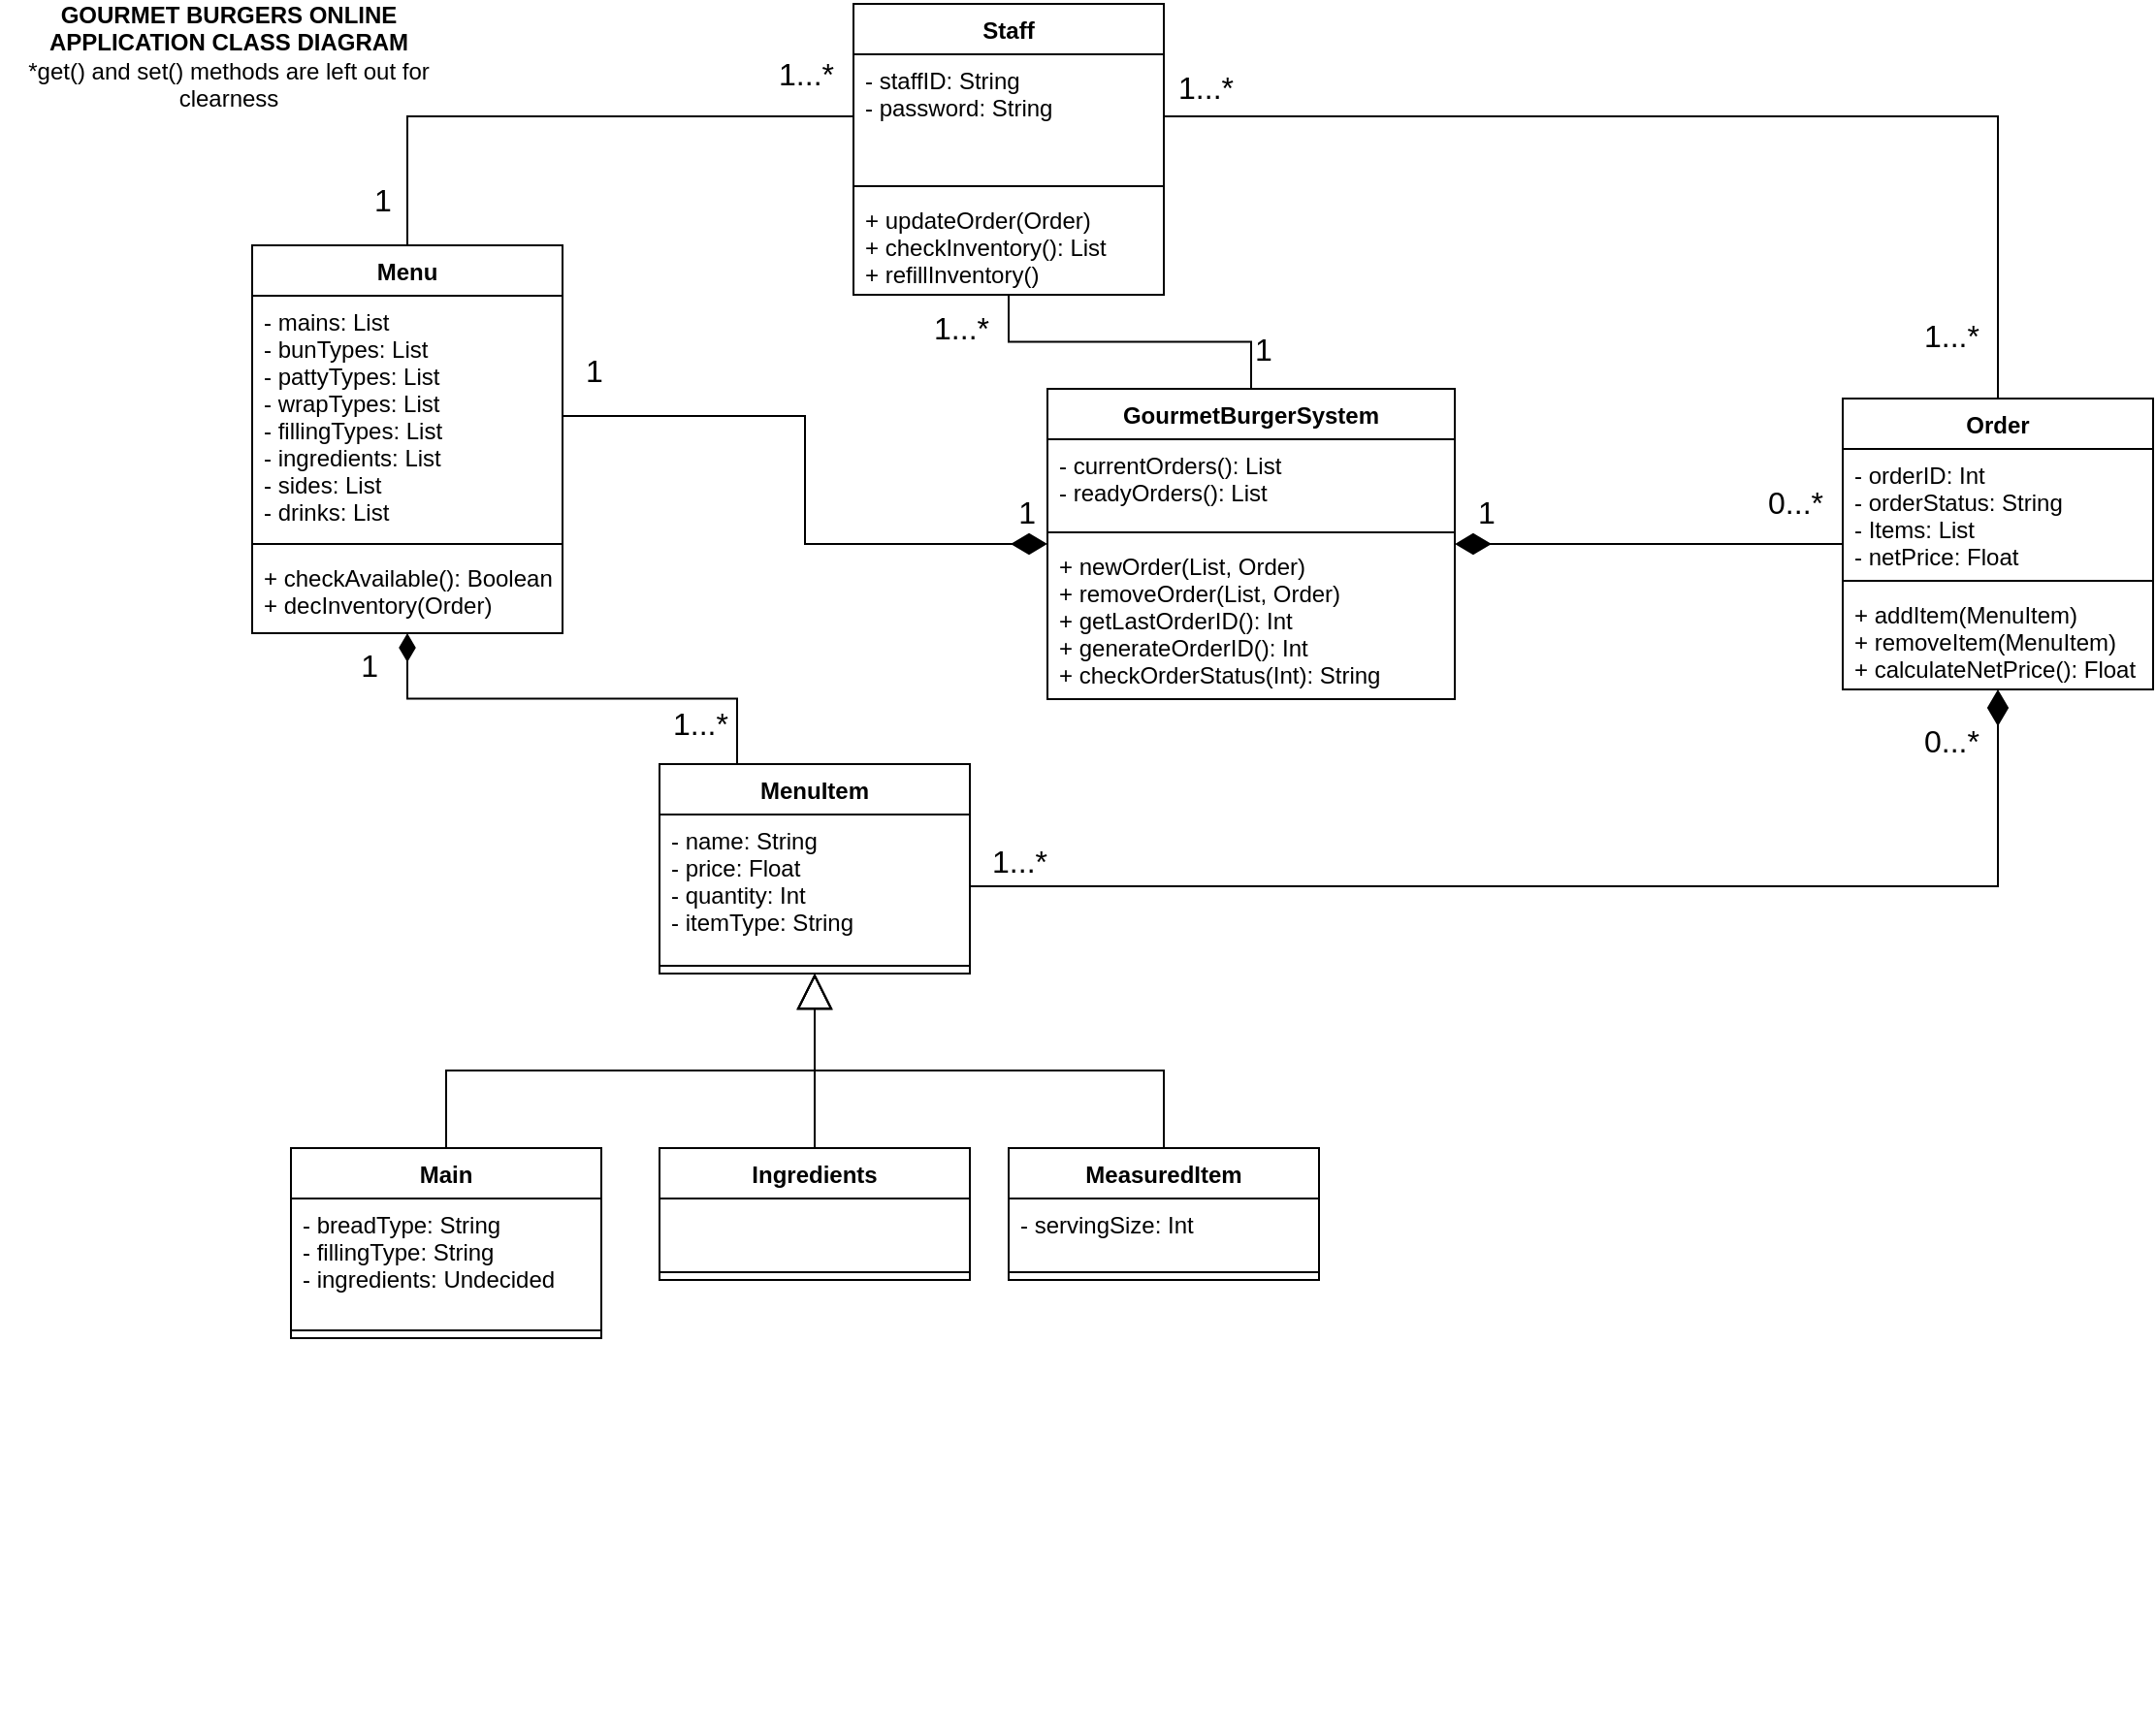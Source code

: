 <mxfile version="10.5.9" type="device"><diagram id="sMHqVmS_ihXNLHZy0iHI" name="GourmetBurgersClassDiagram"><mxGraphModel dx="1154" dy="749" grid="1" gridSize="10" guides="1" tooltips="1" connect="1" arrows="1" fold="1" page="1" pageScale="1" pageWidth="1169" pageHeight="827" math="0" shadow="0"><root><mxCell id="0"/><mxCell id="1" parent="0"/><mxCell id="6xyx2S-svhOi8dPvi-K7-39" value="Order" style="swimlane;fontStyle=1;align=center;verticalAlign=top;childLayout=stackLayout;horizontal=1;startSize=26;horizontalStack=0;resizeParent=1;resizeParentMax=0;resizeLast=0;collapsible=1;marginBottom=0;" parent="1" vertex="1"><mxGeometry x="950" y="221.5" width="160" height="150" as="geometry"><mxRectangle x="810" y="415" width="60" height="26" as="alternateBounds"/></mxGeometry></mxCell><mxCell id="6xyx2S-svhOi8dPvi-K7-40" value="- orderID: Int&#10;- orderStatus: String&#10;- Items: List &#10;- netPrice: Float&#10;" style="text;strokeColor=none;fillColor=none;align=left;verticalAlign=top;spacingLeft=4;spacingRight=4;overflow=hidden;rotatable=0;points=[[0,0.5],[1,0.5]];portConstraint=eastwest;" parent="6xyx2S-svhOi8dPvi-K7-39" vertex="1"><mxGeometry y="26" width="160" height="64" as="geometry"/></mxCell><mxCell id="6xyx2S-svhOi8dPvi-K7-41" value="" style="line;strokeWidth=1;fillColor=none;align=left;verticalAlign=middle;spacingTop=-1;spacingLeft=3;spacingRight=3;rotatable=0;labelPosition=right;points=[];portConstraint=eastwest;" parent="6xyx2S-svhOi8dPvi-K7-39" vertex="1"><mxGeometry y="90" width="160" height="8" as="geometry"/></mxCell><mxCell id="6xyx2S-svhOi8dPvi-K7-42" value="+ addItem(MenuItem)&#10;+ removeItem(MenuItem)&#10;+ calculateNetPrice(): Float&#10;" style="text;strokeColor=none;fillColor=none;align=left;verticalAlign=top;spacingLeft=4;spacingRight=4;overflow=hidden;rotatable=0;points=[[0,0.5],[1,0.5]];portConstraint=eastwest;" parent="6xyx2S-svhOi8dPvi-K7-39" vertex="1"><mxGeometry y="98" width="160" height="52" as="geometry"/></mxCell><mxCell id="6xyx2S-svhOi8dPvi-K7-48" value="GourmetBurgerSystem" style="swimlane;fontStyle=1;align=center;verticalAlign=top;childLayout=stackLayout;horizontal=1;startSize=26;horizontalStack=0;resizeParent=1;resizeParentMax=0;resizeLast=0;collapsible=1;marginBottom=0;" parent="1" vertex="1"><mxGeometry x="540" y="216.5" width="210" height="160" as="geometry"><mxRectangle x="720" y="63" width="160" height="26" as="alternateBounds"/></mxGeometry></mxCell><mxCell id="6xyx2S-svhOi8dPvi-K7-49" value="- currentOrders(): List&#10;- readyOrders(): List&#10;&#10;" style="text;strokeColor=none;fillColor=none;align=left;verticalAlign=top;spacingLeft=4;spacingRight=4;overflow=hidden;rotatable=0;points=[[0,0.5],[1,0.5]];portConstraint=eastwest;" parent="6xyx2S-svhOi8dPvi-K7-48" vertex="1"><mxGeometry y="26" width="210" height="44" as="geometry"/></mxCell><mxCell id="6xyx2S-svhOi8dPvi-K7-50" value="" style="line;strokeWidth=1;fillColor=none;align=left;verticalAlign=middle;spacingTop=-1;spacingLeft=3;spacingRight=3;rotatable=0;labelPosition=right;points=[];portConstraint=eastwest;" parent="6xyx2S-svhOi8dPvi-K7-48" vertex="1"><mxGeometry y="70" width="210" height="8" as="geometry"/></mxCell><mxCell id="6xyx2S-svhOi8dPvi-K7-51" value="+ newOrder(List, Order)&#10;+ removeOrder(List, Order)  &#10;+ getLastOrderID(): Int&#10;+ generateOrderID(): Int&#10;+ checkOrderStatus(Int): String&#10;" style="text;strokeColor=none;fillColor=none;align=left;verticalAlign=top;spacingLeft=4;spacingRight=4;overflow=hidden;rotatable=0;points=[[0,0.5],[1,0.5]];portConstraint=eastwest;" parent="6xyx2S-svhOi8dPvi-K7-48" vertex="1"><mxGeometry y="78" width="210" height="82" as="geometry"/></mxCell><mxCell id="6xyx2S-svhOi8dPvi-K7-62" value="Staff" style="swimlane;fontStyle=1;align=center;verticalAlign=top;childLayout=stackLayout;horizontal=1;startSize=26;horizontalStack=0;resizeParent=1;resizeParentMax=0;resizeLast=0;collapsible=1;marginBottom=0;" parent="1" vertex="1"><mxGeometry x="440" y="18" width="160" height="150" as="geometry"><mxRectangle x="840" y="122" width="60" height="26" as="alternateBounds"/></mxGeometry></mxCell><mxCell id="6xyx2S-svhOi8dPvi-K7-63" value="- staffID: String&#10;- password: String&#10;" style="text;strokeColor=none;fillColor=none;align=left;verticalAlign=top;spacingLeft=4;spacingRight=4;overflow=hidden;rotatable=0;points=[[0,0.5],[1,0.5]];portConstraint=eastwest;" parent="6xyx2S-svhOi8dPvi-K7-62" vertex="1"><mxGeometry y="26" width="160" height="64" as="geometry"/></mxCell><mxCell id="6xyx2S-svhOi8dPvi-K7-64" value="" style="line;strokeWidth=1;fillColor=none;align=left;verticalAlign=middle;spacingTop=-1;spacingLeft=3;spacingRight=3;rotatable=0;labelPosition=right;points=[];portConstraint=eastwest;" parent="6xyx2S-svhOi8dPvi-K7-62" vertex="1"><mxGeometry y="90" width="160" height="8" as="geometry"/></mxCell><mxCell id="6xyx2S-svhOi8dPvi-K7-65" value="+ updateOrder(Order)&#10;+ checkInventory(): List&#10;+ refillInventory()" style="text;strokeColor=none;fillColor=none;align=left;verticalAlign=top;spacingLeft=4;spacingRight=4;overflow=hidden;rotatable=0;points=[[0,0.5],[1,0.5]];portConstraint=eastwest;" parent="6xyx2S-svhOi8dPvi-K7-62" vertex="1"><mxGeometry y="98" width="160" height="52" as="geometry"/></mxCell><mxCell id="6xyx2S-svhOi8dPvi-K7-113" value="&lt;b&gt;GOURMET BURGERS ONLINE APPLICATION CLASS DIAGRAM&lt;br&gt;&lt;/b&gt;*get() and set() methods are left out for clearness&lt;br&gt;" style="text;html=1;strokeColor=none;fillColor=none;align=center;verticalAlign=middle;whiteSpace=wrap;rounded=0;" parent="1" vertex="1"><mxGeometry y="35" width="236" height="20" as="geometry"/></mxCell><mxCell id="6xyx2S-svhOi8dPvi-K7-1" value="MenuItem" style="swimlane;fontStyle=1;align=center;verticalAlign=top;childLayout=stackLayout;horizontal=1;startSize=26;horizontalStack=0;resizeParent=1;resizeParentMax=0;resizeLast=0;collapsible=1;marginBottom=0;" parent="1" vertex="1"><mxGeometry x="340" y="410" width="160" height="108" as="geometry"><mxRectangle x="118" y="302" width="90" height="26" as="alternateBounds"/></mxGeometry></mxCell><mxCell id="6xyx2S-svhOi8dPvi-K7-2" value="- name: String&#10;- price: Float&#10;- quantity: Int&#10;- itemType: String&#10;" style="text;strokeColor=none;fillColor=none;align=left;verticalAlign=top;spacingLeft=4;spacingRight=4;overflow=hidden;rotatable=0;points=[[0,0.5],[1,0.5]];portConstraint=eastwest;" parent="6xyx2S-svhOi8dPvi-K7-1" vertex="1"><mxGeometry y="26" width="160" height="74" as="geometry"/></mxCell><mxCell id="6xyx2S-svhOi8dPvi-K7-3" value="" style="line;strokeWidth=1;fillColor=none;align=left;verticalAlign=middle;spacingTop=-1;spacingLeft=3;spacingRight=3;rotatable=0;labelPosition=right;points=[];portConstraint=eastwest;" parent="6xyx2S-svhOi8dPvi-K7-1" vertex="1"><mxGeometry y="100" width="160" height="8" as="geometry"/></mxCell><mxCell id="Rp3ECZAvoWAGJYIvScvn-11" value="" style="endArrow=diamondThin;html=1;endSize=16;startArrow=none;startSize=16;startFill=0;edgeStyle=orthogonalEdgeStyle;strokeWidth=1;rounded=0;endFill=1;exitX=1;exitY=0.5;exitDx=0;exitDy=0;" parent="1" source="S0i_o-i3XT-OXyGcGNCF-2" target="6xyx2S-svhOi8dPvi-K7-48" edge="1"><mxGeometry relative="1" as="geometry"><mxPoint x="330" y="230" as="sourcePoint"/><mxPoint x="440" y="336.5" as="targetPoint"/></mxGeometry></mxCell><mxCell id="Rp3ECZAvoWAGJYIvScvn-12" value="1" style="resizable=0;html=1;align=left;verticalAlign=top;labelBackgroundColor=#ffffff;fontSize=16;" parent="Rp3ECZAvoWAGJYIvScvn-11" connectable="0" vertex="1"><mxGeometry x="-1" relative="1" as="geometry"><mxPoint x="10" y="-40" as="offset"/></mxGeometry></mxCell><mxCell id="Rp3ECZAvoWAGJYIvScvn-13" value="1" style="resizable=0;html=1;align=right;verticalAlign=top;labelBackgroundColor=#ffffff;fontSize=16;" parent="Rp3ECZAvoWAGJYIvScvn-11" connectable="0" vertex="1"><mxGeometry x="1" relative="1" as="geometry"><mxPoint x="-6" y="-32.5" as="offset"/></mxGeometry></mxCell><mxCell id="S0i_o-i3XT-OXyGcGNCF-1" value="Menu" style="swimlane;fontStyle=1;align=center;verticalAlign=top;childLayout=stackLayout;horizontal=1;startSize=26;horizontalStack=0;resizeParent=1;resizeParentMax=0;resizeLast=0;collapsible=1;marginBottom=0;" parent="1" vertex="1"><mxGeometry x="130" y="142.5" width="160" height="200" as="geometry"><mxRectangle x="118" y="302" width="90" height="26" as="alternateBounds"/></mxGeometry></mxCell><mxCell id="S0i_o-i3XT-OXyGcGNCF-2" value="- mains: List&#10;- bunTypes: List&#10;- pattyTypes: List&#10;- wrapTypes: List&#10;- fillingTypes: List&#10;- ingredients: List&#10;- sides: List&#10;- drinks: List&#10;&#10;" style="text;strokeColor=none;fillColor=none;align=left;verticalAlign=top;spacingLeft=4;spacingRight=4;overflow=hidden;rotatable=0;points=[[0,0.5],[1,0.5]];portConstraint=eastwest;" parent="S0i_o-i3XT-OXyGcGNCF-1" vertex="1"><mxGeometry y="26" width="160" height="124" as="geometry"/></mxCell><mxCell id="S0i_o-i3XT-OXyGcGNCF-3" value="" style="line;strokeWidth=1;fillColor=none;align=left;verticalAlign=middle;spacingTop=-1;spacingLeft=3;spacingRight=3;rotatable=0;labelPosition=right;points=[];portConstraint=eastwest;" parent="S0i_o-i3XT-OXyGcGNCF-1" vertex="1"><mxGeometry y="150" width="160" height="8" as="geometry"/></mxCell><mxCell id="S0i_o-i3XT-OXyGcGNCF-4" value="+ checkAvailable(): Boolean&#10;+ decInventory(Order)&#10;" style="text;strokeColor=none;fillColor=none;align=left;verticalAlign=top;spacingLeft=4;spacingRight=4;overflow=hidden;rotatable=0;points=[[0,0.5],[1,0.5]];portConstraint=eastwest;" parent="S0i_o-i3XT-OXyGcGNCF-1" vertex="1"><mxGeometry y="158" width="160" height="42" as="geometry"/></mxCell><mxCell id="Rp3ECZAvoWAGJYIvScvn-26" value="" style="endArrow=none;html=1;endSize=12;startArrow=none;startSize=14;startFill=0;edgeStyle=orthogonalEdgeStyle;strokeWidth=1;rounded=0;endFill=0;exitX=0.5;exitY=0;exitDx=0;exitDy=0;" parent="1" source="S0i_o-i3XT-OXyGcGNCF-1" target="6xyx2S-svhOi8dPvi-K7-63" edge="1"><mxGeometry relative="1" as="geometry"><mxPoint x="280.029" y="307" as="sourcePoint"/><mxPoint x="434.5" y="402.529" as="targetPoint"/></mxGeometry></mxCell><mxCell id="Rp3ECZAvoWAGJYIvScvn-27" value="1" style="resizable=0;html=1;align=left;verticalAlign=top;labelBackgroundColor=#ffffff;fontSize=16;" parent="Rp3ECZAvoWAGJYIvScvn-26" connectable="0" vertex="1"><mxGeometry x="-1" relative="1" as="geometry"><mxPoint x="-19.5" y="-39.5" as="offset"/></mxGeometry></mxCell><mxCell id="Rp3ECZAvoWAGJYIvScvn-28" value="1...*" style="resizable=0;html=1;align=right;verticalAlign=top;labelBackgroundColor=#ffffff;fontSize=16;" parent="Rp3ECZAvoWAGJYIvScvn-26" connectable="0" vertex="1"><mxGeometry x="1" relative="1" as="geometry"><mxPoint x="-10" y="-38" as="offset"/></mxGeometry></mxCell><mxCell id="Rp3ECZAvoWAGJYIvScvn-32" value="" style="endArrow=diamondThin;html=1;endSize=12;startArrow=none;startSize=16;startFill=0;edgeStyle=orthogonalEdgeStyle;strokeWidth=1;rounded=0;endFill=1;exitX=0.25;exitY=0;exitDx=0;exitDy=0;" parent="1" source="6xyx2S-svhOi8dPvi-K7-1" target="S0i_o-i3XT-OXyGcGNCF-1" edge="1"><mxGeometry relative="1" as="geometry"><mxPoint x="80" y="650" as="sourcePoint"/><mxPoint x="200" y="234.235" as="targetPoint"/></mxGeometry></mxCell><mxCell id="Rp3ECZAvoWAGJYIvScvn-33" value="1...*" style="resizable=0;html=1;align=left;verticalAlign=top;labelBackgroundColor=#ffffff;fontSize=16;" parent="Rp3ECZAvoWAGJYIvScvn-32" connectable="0" vertex="1"><mxGeometry x="-1" relative="1" as="geometry"><mxPoint x="-35" y="-37" as="offset"/></mxGeometry></mxCell><mxCell id="Rp3ECZAvoWAGJYIvScvn-34" value="1" style="resizable=0;html=1;align=right;verticalAlign=top;labelBackgroundColor=#ffffff;fontSize=16;" parent="Rp3ECZAvoWAGJYIvScvn-32" connectable="0" vertex="1"><mxGeometry x="1" relative="1" as="geometry"><mxPoint x="-15" y="0.5" as="offset"/></mxGeometry></mxCell><mxCell id="Rp3ECZAvoWAGJYIvScvn-37" value="" style="endArrow=none;html=1;endSize=16;startArrow=diamondThin;startSize=16;startFill=1;edgeStyle=orthogonalEdgeStyle;strokeWidth=1;rounded=0;endFill=0;entryX=1;entryY=0.5;entryDx=0;entryDy=0;" parent="1" source="6xyx2S-svhOi8dPvi-K7-39" target="6xyx2S-svhOi8dPvi-K7-2" edge="1"><mxGeometry relative="1" as="geometry"><mxPoint x="380.235" y="696.588" as="sourcePoint"/><mxPoint x="429.647" y="570.0" as="targetPoint"/></mxGeometry></mxCell><mxCell id="Rp3ECZAvoWAGJYIvScvn-38" value="0...*" style="resizable=0;html=1;align=left;verticalAlign=top;labelBackgroundColor=#ffffff;fontSize=16;" parent="Rp3ECZAvoWAGJYIvScvn-37" connectable="0" vertex="1"><mxGeometry x="-1" relative="1" as="geometry"><mxPoint x="-40" y="10" as="offset"/></mxGeometry></mxCell><mxCell id="Rp3ECZAvoWAGJYIvScvn-39" value="1...*" style="resizable=0;html=1;align=right;verticalAlign=top;labelBackgroundColor=#ffffff;fontSize=16;" parent="Rp3ECZAvoWAGJYIvScvn-37" connectable="0" vertex="1"><mxGeometry x="1" relative="1" as="geometry"><mxPoint x="40" y="-29" as="offset"/></mxGeometry></mxCell><mxCell id="Rp3ECZAvoWAGJYIvScvn-40" value="" style="endArrow=none;html=1;endSize=12;startArrow=diamondThin;startSize=16;startFill=1;edgeStyle=orthogonalEdgeStyle;strokeWidth=1;rounded=0;endFill=0;" parent="1" source="6xyx2S-svhOi8dPvi-K7-48" target="6xyx2S-svhOi8dPvi-K7-39" edge="1"><mxGeometry relative="1" as="geometry"><mxPoint x="380.235" y="696.588" as="sourcePoint"/><mxPoint x="429.647" y="570.0" as="targetPoint"/></mxGeometry></mxCell><mxCell id="Rp3ECZAvoWAGJYIvScvn-41" value="1" style="resizable=0;html=1;align=left;verticalAlign=top;labelBackgroundColor=#ffffff;fontSize=16;" parent="Rp3ECZAvoWAGJYIvScvn-40" connectable="0" vertex="1"><mxGeometry x="-1" relative="1" as="geometry"><mxPoint x="10" y="-32.5" as="offset"/></mxGeometry></mxCell><mxCell id="Rp3ECZAvoWAGJYIvScvn-42" value="0...*" style="resizable=0;html=1;align=right;verticalAlign=top;labelBackgroundColor=#ffffff;fontSize=16;" parent="Rp3ECZAvoWAGJYIvScvn-40" connectable="0" vertex="1"><mxGeometry x="1" relative="1" as="geometry"><mxPoint x="-9.5" y="-38" as="offset"/></mxGeometry></mxCell><mxCell id="Rp3ECZAvoWAGJYIvScvn-44" value="" style="endArrow=none;html=1;endSize=12;startArrow=none;startSize=14;startFill=0;edgeStyle=orthogonalEdgeStyle;strokeWidth=1;rounded=0;endFill=0;entryX=1;entryY=0.5;entryDx=0;entryDy=0;" parent="1" source="6xyx2S-svhOi8dPvi-K7-39" target="6xyx2S-svhOi8dPvi-K7-63" edge="1"><mxGeometry relative="1" as="geometry"><mxPoint x="840" y="258.5" as="sourcePoint"/><mxPoint x="640" y="76" as="targetPoint"/></mxGeometry></mxCell><mxCell id="Rp3ECZAvoWAGJYIvScvn-45" value="1...*" style="resizable=0;html=1;align=left;verticalAlign=top;labelBackgroundColor=#ffffff;fontSize=16;" parent="Rp3ECZAvoWAGJYIvScvn-44" connectable="0" vertex="1"><mxGeometry x="-1" relative="1" as="geometry"><mxPoint x="-40" y="-48.5" as="offset"/></mxGeometry></mxCell><mxCell id="Rp3ECZAvoWAGJYIvScvn-46" value="1...*" style="resizable=0;html=1;align=right;verticalAlign=top;labelBackgroundColor=#ffffff;fontSize=16;" parent="Rp3ECZAvoWAGJYIvScvn-44" connectable="0" vertex="1"><mxGeometry x="1" relative="1" as="geometry"><mxPoint x="36.5" y="-31" as="offset"/></mxGeometry></mxCell><mxCell id="Rp3ECZAvoWAGJYIvScvn-50" value="" style="endArrow=none;html=1;endSize=12;startArrow=none;startSize=14;startFill=0;strokeWidth=1;rounded=0;endFill=0;exitX=0.5;exitY=0;exitDx=0;exitDy=0;edgeStyle=orthogonalEdgeStyle;" parent="1" source="6xyx2S-svhOi8dPvi-K7-48" target="6xyx2S-svhOi8dPvi-K7-62" edge="1"><mxGeometry relative="1" as="geometry"><mxPoint x="707.294" y="226" as="sourcePoint"/><mxPoint x="660" y="100" as="targetPoint"/></mxGeometry></mxCell><mxCell id="Rp3ECZAvoWAGJYIvScvn-51" value="1" style="resizable=0;html=1;align=left;verticalAlign=top;labelBackgroundColor=#ffffff;fontSize=16;" parent="Rp3ECZAvoWAGJYIvScvn-50" connectable="0" vertex="1"><mxGeometry x="-1" relative="1" as="geometry"><mxPoint y="-37" as="offset"/></mxGeometry></mxCell><mxCell id="Rp3ECZAvoWAGJYIvScvn-52" value="1...*" style="resizable=0;html=1;align=right;verticalAlign=top;labelBackgroundColor=#ffffff;fontSize=16;" parent="Rp3ECZAvoWAGJYIvScvn-50" connectable="0" vertex="1"><mxGeometry x="1" relative="1" as="geometry"><mxPoint x="-9.5" y="0.5" as="offset"/></mxGeometry></mxCell><mxCell id="OLroiHyQ9a31wBYjgHLj-36" value="" style="group" parent="1" vertex="1" connectable="0"><mxGeometry x="60" y="533" width="724" height="372" as="geometry"/></mxCell><mxCell id="OLroiHyQ9a31wBYjgHLj-8" value="Main" style="swimlane;fontStyle=1;align=center;verticalAlign=top;childLayout=stackLayout;horizontal=1;startSize=26;horizontalStack=0;resizeParent=1;resizeParentMax=0;resizeLast=0;collapsible=1;marginBottom=0;" parent="OLroiHyQ9a31wBYjgHLj-36" vertex="1"><mxGeometry x="90" y="75" width="160" height="98" as="geometry"><mxRectangle x="65.5" y="462" width="60" height="26" as="alternateBounds"/></mxGeometry></mxCell><mxCell id="OLroiHyQ9a31wBYjgHLj-9" value="- breadType: String&#10;- fillingType: String&#10;- ingredients: Undecided&#10;" style="text;strokeColor=none;fillColor=none;align=left;verticalAlign=top;spacingLeft=4;spacingRight=4;overflow=hidden;rotatable=0;points=[[0,0.5],[1,0.5]];portConstraint=eastwest;" parent="OLroiHyQ9a31wBYjgHLj-8" vertex="1"><mxGeometry y="26" width="160" height="64" as="geometry"/></mxCell><mxCell id="OLroiHyQ9a31wBYjgHLj-10" value="" style="line;strokeWidth=1;fillColor=none;align=left;verticalAlign=middle;spacingTop=-1;spacingLeft=3;spacingRight=3;rotatable=0;labelPosition=right;points=[];portConstraint=eastwest;" parent="OLroiHyQ9a31wBYjgHLj-8" vertex="1"><mxGeometry y="90" width="160" height="8" as="geometry"/></mxCell><mxCell id="OLroiHyQ9a31wBYjgHLj-23" value="MeasuredItem" style="swimlane;fontStyle=1;align=center;verticalAlign=top;childLayout=stackLayout;horizontal=1;startSize=26;horizontalStack=0;resizeParent=1;resizeParentMax=0;resizeLast=0;collapsible=1;marginBottom=0;" parent="OLroiHyQ9a31wBYjgHLj-36" vertex="1"><mxGeometry x="460" y="75" width="160" height="68" as="geometry"><mxRectangle x="275" y="462" width="110" height="26" as="alternateBounds"/></mxGeometry></mxCell><mxCell id="OLroiHyQ9a31wBYjgHLj-24" value="- servingSize: Int&#10;&#10;" style="text;strokeColor=none;fillColor=none;align=left;verticalAlign=top;spacingLeft=4;spacingRight=4;overflow=hidden;rotatable=0;points=[[0,0.5],[1,0.5]];portConstraint=eastwest;" parent="OLroiHyQ9a31wBYjgHLj-23" vertex="1"><mxGeometry y="26" width="160" height="34" as="geometry"/></mxCell><mxCell id="OLroiHyQ9a31wBYjgHLj-25" value="" style="line;strokeWidth=1;fillColor=none;align=left;verticalAlign=middle;spacingTop=-1;spacingLeft=3;spacingRight=3;rotatable=0;labelPosition=right;points=[];portConstraint=eastwest;" parent="OLroiHyQ9a31wBYjgHLj-23" vertex="1"><mxGeometry y="60" width="160" height="8" as="geometry"/></mxCell><mxCell id="OLroiHyQ9a31wBYjgHLj-32" value="Ingredients" style="swimlane;fontStyle=1;align=center;verticalAlign=top;childLayout=stackLayout;horizontal=1;startSize=26;horizontalStack=0;resizeParent=1;resizeParentMax=0;resizeLast=0;collapsible=1;marginBottom=0;" parent="OLroiHyQ9a31wBYjgHLj-36" vertex="1"><mxGeometry x="280" y="75" width="160" height="68" as="geometry"><mxRectangle x="435" y="462" width="90" height="26" as="alternateBounds"/></mxGeometry></mxCell><mxCell id="OLroiHyQ9a31wBYjgHLj-33" value="&#10;" style="text;strokeColor=none;fillColor=none;align=left;verticalAlign=top;spacingLeft=4;spacingRight=4;overflow=hidden;rotatable=0;points=[[0,0.5],[1,0.5]];portConstraint=eastwest;" parent="OLroiHyQ9a31wBYjgHLj-32" vertex="1"><mxGeometry y="26" width="160" height="34" as="geometry"/></mxCell><mxCell id="OLroiHyQ9a31wBYjgHLj-34" value="" style="line;strokeWidth=1;fillColor=none;align=left;verticalAlign=middle;spacingTop=-1;spacingLeft=3;spacingRight=3;rotatable=0;labelPosition=right;points=[];portConstraint=eastwest;" parent="OLroiHyQ9a31wBYjgHLj-32" vertex="1"><mxGeometry y="60" width="160" height="8" as="geometry"/></mxCell><mxCell id="IMN8pO4P0YjsLC5Lhp3N-3" style="edgeStyle=orthogonalEdgeStyle;rounded=0;orthogonalLoop=1;jettySize=auto;html=1;exitX=0.5;exitY=0;exitDx=0;exitDy=0;endArrow=block;endFill=0;endSize=16;" edge="1" parent="1" source="OLroiHyQ9a31wBYjgHLj-8" target="6xyx2S-svhOi8dPvi-K7-1"><mxGeometry relative="1" as="geometry"/></mxCell><mxCell id="IMN8pO4P0YjsLC5Lhp3N-4" style="edgeStyle=orthogonalEdgeStyle;rounded=0;orthogonalLoop=1;jettySize=auto;html=1;exitX=0.5;exitY=0;exitDx=0;exitDy=0;endArrow=block;endFill=0;endSize=16;" edge="1" parent="1" source="OLroiHyQ9a31wBYjgHLj-23" target="6xyx2S-svhOi8dPvi-K7-1"><mxGeometry relative="1" as="geometry"/></mxCell><mxCell id="IMN8pO4P0YjsLC5Lhp3N-5" style="edgeStyle=orthogonalEdgeStyle;rounded=0;orthogonalLoop=1;jettySize=auto;html=1;exitX=0.5;exitY=0;exitDx=0;exitDy=0;endArrow=block;endFill=0;startSize=16;endSize=16;jumpStyle=none;targetPerimeterSpacing=0;" edge="1" parent="1" source="OLroiHyQ9a31wBYjgHLj-32" target="6xyx2S-svhOi8dPvi-K7-1"><mxGeometry relative="1" as="geometry"/></mxCell></root></mxGraphModel></diagram></mxfile>